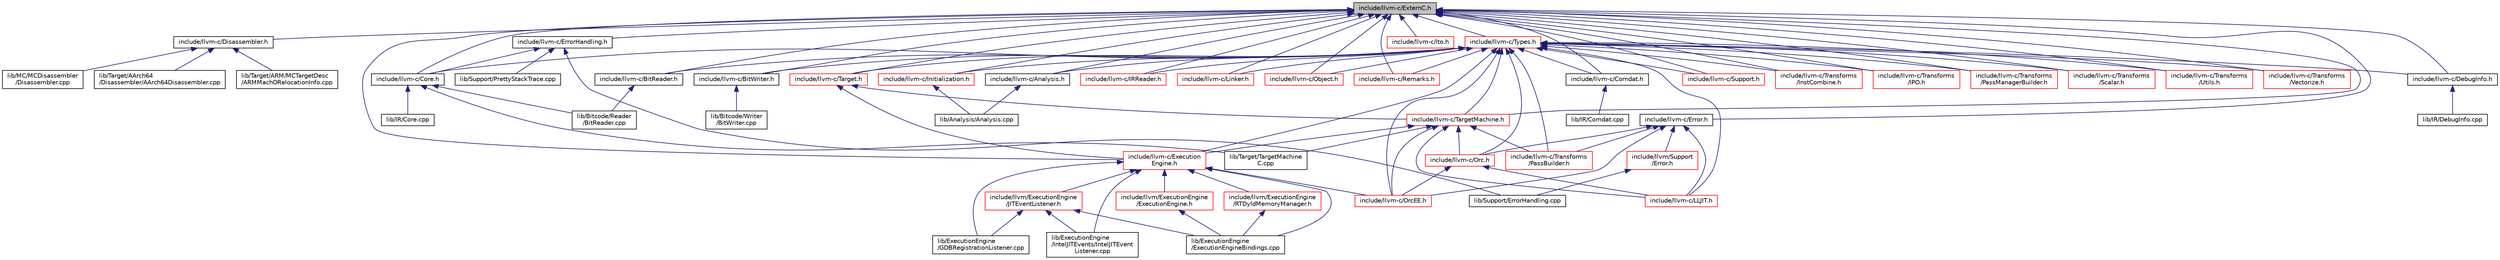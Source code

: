 digraph "include/llvm-c/ExternC.h"
{
 // LATEX_PDF_SIZE
  bgcolor="transparent";
  edge [fontname="Helvetica",fontsize="10",labelfontname="Helvetica",labelfontsize="10"];
  node [fontname="Helvetica",fontsize="10",shape=record];
  Node1 [label="include/llvm-c/ExternC.h",height=0.2,width=0.4,color="black", fillcolor="grey75", style="filled", fontcolor="black",tooltip=" "];
  Node1 -> Node2 [dir="back",color="midnightblue",fontsize="10",style="solid",fontname="Helvetica"];
  Node2 [label="include/llvm-c/Analysis.h",height=0.2,width=0.4,color="black",URL="$c_2Analysis_8h.html",tooltip=" "];
  Node2 -> Node3 [dir="back",color="midnightblue",fontsize="10",style="solid",fontname="Helvetica"];
  Node3 [label="lib/Analysis/Analysis.cpp",height=0.2,width=0.4,color="black",URL="$Analysis_2Analysis_8cpp.html",tooltip=" "];
  Node1 -> Node4 [dir="back",color="midnightblue",fontsize="10",style="solid",fontname="Helvetica"];
  Node4 [label="include/llvm-c/BitReader.h",height=0.2,width=0.4,color="black",URL="$BitReader_8h.html",tooltip=" "];
  Node4 -> Node5 [dir="back",color="midnightblue",fontsize="10",style="solid",fontname="Helvetica"];
  Node5 [label="lib/Bitcode/Reader\l/BitReader.cpp",height=0.2,width=0.4,color="black",URL="$BitReader_8cpp.html",tooltip=" "];
  Node1 -> Node6 [dir="back",color="midnightblue",fontsize="10",style="solid",fontname="Helvetica"];
  Node6 [label="include/llvm-c/BitWriter.h",height=0.2,width=0.4,color="black",URL="$BitWriter_8h.html",tooltip=" "];
  Node6 -> Node7 [dir="back",color="midnightblue",fontsize="10",style="solid",fontname="Helvetica"];
  Node7 [label="lib/Bitcode/Writer\l/BitWriter.cpp",height=0.2,width=0.4,color="black",URL="$BitWriter_8cpp.html",tooltip=" "];
  Node1 -> Node8 [dir="back",color="midnightblue",fontsize="10",style="solid",fontname="Helvetica"];
  Node8 [label="include/llvm-c/Comdat.h",height=0.2,width=0.4,color="black",URL="$c_2Comdat_8h.html",tooltip=" "];
  Node8 -> Node9 [dir="back",color="midnightblue",fontsize="10",style="solid",fontname="Helvetica"];
  Node9 [label="lib/IR/Comdat.cpp",height=0.2,width=0.4,color="black",URL="$Comdat_8cpp.html",tooltip=" "];
  Node1 -> Node10 [dir="back",color="midnightblue",fontsize="10",style="solid",fontname="Helvetica"];
  Node10 [label="include/llvm-c/Core.h",height=0.2,width=0.4,color="black",URL="$c_2Core_8h.html",tooltip=" "];
  Node10 -> Node5 [dir="back",color="midnightblue",fontsize="10",style="solid",fontname="Helvetica"];
  Node10 -> Node11 [dir="back",color="midnightblue",fontsize="10",style="solid",fontname="Helvetica"];
  Node11 [label="lib/IR/Core.cpp",height=0.2,width=0.4,color="black",URL="$IR_2Core_8cpp.html",tooltip=" "];
  Node10 -> Node12 [dir="back",color="midnightblue",fontsize="10",style="solid",fontname="Helvetica"];
  Node12 [label="lib/Target/TargetMachine\lC.cpp",height=0.2,width=0.4,color="black",URL="$TargetMachineC_8cpp.html",tooltip=" "];
  Node1 -> Node13 [dir="back",color="midnightblue",fontsize="10",style="solid",fontname="Helvetica"];
  Node13 [label="include/llvm-c/DebugInfo.h",height=0.2,width=0.4,color="black",URL="$c_2DebugInfo_8h.html",tooltip=" "];
  Node13 -> Node14 [dir="back",color="midnightblue",fontsize="10",style="solid",fontname="Helvetica"];
  Node14 [label="lib/IR/DebugInfo.cpp",height=0.2,width=0.4,color="black",URL="$DebugInfo_8cpp.html",tooltip=" "];
  Node1 -> Node15 [dir="back",color="midnightblue",fontsize="10",style="solid",fontname="Helvetica"];
  Node15 [label="include/llvm-c/Disassembler.h",height=0.2,width=0.4,color="black",URL="$include_2llvm-c_2Disassembler_8h.html",tooltip=" "];
  Node15 -> Node16 [dir="back",color="midnightblue",fontsize="10",style="solid",fontname="Helvetica"];
  Node16 [label="lib/MC/MCDisassembler\l/Disassembler.cpp",height=0.2,width=0.4,color="black",URL="$Disassembler_8cpp.html",tooltip=" "];
  Node15 -> Node17 [dir="back",color="midnightblue",fontsize="10",style="solid",fontname="Helvetica"];
  Node17 [label="lib/Target/AArch64\l/Disassembler/AArch64Disassembler.cpp",height=0.2,width=0.4,color="black",URL="$AArch64Disassembler_8cpp.html",tooltip=" "];
  Node15 -> Node18 [dir="back",color="midnightblue",fontsize="10",style="solid",fontname="Helvetica"];
  Node18 [label="lib/Target/ARM/MCTargetDesc\l/ARMMachORelocationInfo.cpp",height=0.2,width=0.4,color="black",URL="$ARMMachORelocationInfo_8cpp.html",tooltip=" "];
  Node1 -> Node19 [dir="back",color="midnightblue",fontsize="10",style="solid",fontname="Helvetica"];
  Node19 [label="include/llvm-c/Error.h",height=0.2,width=0.4,color="black",URL="$c_2Error_8h.html",tooltip=" "];
  Node19 -> Node20 [dir="back",color="midnightblue",fontsize="10",style="solid",fontname="Helvetica"];
  Node20 [label="include/llvm/Support\l/Error.h",height=0.2,width=0.4,color="red",URL="$Support_2Error_8h.html",tooltip=" "];
  Node20 -> Node3181 [dir="back",color="midnightblue",fontsize="10",style="solid",fontname="Helvetica"];
  Node3181 [label="lib/Support/ErrorHandling.cpp",height=0.2,width=0.4,color="black",URL="$ErrorHandling_8cpp.html",tooltip=" "];
  Node19 -> Node3497 [dir="back",color="midnightblue",fontsize="10",style="solid",fontname="Helvetica"];
  Node3497 [label="include/llvm-c/LLJIT.h",height=0.2,width=0.4,color="red",URL="$c_2LLJIT_8h.html",tooltip=" "];
  Node19 -> Node3498 [dir="back",color="midnightblue",fontsize="10",style="solid",fontname="Helvetica"];
  Node3498 [label="include/llvm-c/Orc.h",height=0.2,width=0.4,color="red",URL="$Orc_8h.html",tooltip=" "];
  Node3498 -> Node3497 [dir="back",color="midnightblue",fontsize="10",style="solid",fontname="Helvetica"];
  Node3498 -> Node3499 [dir="back",color="midnightblue",fontsize="10",style="solid",fontname="Helvetica"];
  Node3499 [label="include/llvm-c/OrcEE.h",height=0.2,width=0.4,color="red",URL="$OrcEE_8h.html",tooltip=" "];
  Node19 -> Node3499 [dir="back",color="midnightblue",fontsize="10",style="solid",fontname="Helvetica"];
  Node19 -> Node3500 [dir="back",color="midnightblue",fontsize="10",style="solid",fontname="Helvetica"];
  Node3500 [label="include/llvm-c/Transforms\l/PassBuilder.h",height=0.2,width=0.4,color="red",URL="$c_2Transforms_2PassBuilder_8h.html",tooltip=" "];
  Node1 -> Node3501 [dir="back",color="midnightblue",fontsize="10",style="solid",fontname="Helvetica"];
  Node3501 [label="include/llvm-c/ErrorHandling.h",height=0.2,width=0.4,color="black",URL="$c_2ErrorHandling_8h.html",tooltip=" "];
  Node3501 -> Node10 [dir="back",color="midnightblue",fontsize="10",style="solid",fontname="Helvetica"];
  Node3501 -> Node3181 [dir="back",color="midnightblue",fontsize="10",style="solid",fontname="Helvetica"];
  Node3501 -> Node3502 [dir="back",color="midnightblue",fontsize="10",style="solid",fontname="Helvetica"];
  Node3502 [label="lib/Support/PrettyStackTrace.cpp",height=0.2,width=0.4,color="black",URL="$PrettyStackTrace_8cpp.html",tooltip=" "];
  Node1 -> Node3503 [dir="back",color="midnightblue",fontsize="10",style="solid",fontname="Helvetica"];
  Node3503 [label="include/llvm-c/Execution\lEngine.h",height=0.2,width=0.4,color="red",URL="$c_2ExecutionEngine_8h.html",tooltip=" "];
  Node3503 -> Node774 [dir="back",color="midnightblue",fontsize="10",style="solid",fontname="Helvetica"];
  Node774 [label="include/llvm/ExecutionEngine\l/ExecutionEngine.h",height=0.2,width=0.4,color="red",URL="$ExecutionEngine_2ExecutionEngine_8h.html",tooltip=" "];
  Node774 -> Node777 [dir="back",color="midnightblue",fontsize="10",style="solid",fontname="Helvetica"];
  Node777 [label="lib/ExecutionEngine\l/ExecutionEngineBindings.cpp",height=0.2,width=0.4,color="black",URL="$ExecutionEngineBindings_8cpp.html",tooltip=" "];
  Node3503 -> Node817 [dir="back",color="midnightblue",fontsize="10",style="solid",fontname="Helvetica"];
  Node817 [label="include/llvm/ExecutionEngine\l/JITEventListener.h",height=0.2,width=0.4,color="red",URL="$JITEventListener_8h.html",tooltip=" "];
  Node817 -> Node777 [dir="back",color="midnightblue",fontsize="10",style="solid",fontname="Helvetica"];
  Node817 -> Node818 [dir="back",color="midnightblue",fontsize="10",style="solid",fontname="Helvetica"];
  Node818 [label="lib/ExecutionEngine\l/GDBRegistrationListener.cpp",height=0.2,width=0.4,color="black",URL="$GDBRegistrationListener_8cpp.html",tooltip=" "];
  Node817 -> Node586 [dir="back",color="midnightblue",fontsize="10",style="solid",fontname="Helvetica"];
  Node586 [label="lib/ExecutionEngine\l/IntelJITEvents/IntelJITEvent\lListener.cpp",height=0.2,width=0.4,color="black",URL="$IntelJITEventListener_8cpp.html",tooltip=" "];
  Node3503 -> Node799 [dir="back",color="midnightblue",fontsize="10",style="solid",fontname="Helvetica"];
  Node799 [label="include/llvm/ExecutionEngine\l/RTDyldMemoryManager.h",height=0.2,width=0.4,color="red",URL="$RTDyldMemoryManager_8h.html",tooltip=" "];
  Node799 -> Node777 [dir="back",color="midnightblue",fontsize="10",style="solid",fontname="Helvetica"];
  Node3503 -> Node3499 [dir="back",color="midnightblue",fontsize="10",style="solid",fontname="Helvetica"];
  Node3503 -> Node777 [dir="back",color="midnightblue",fontsize="10",style="solid",fontname="Helvetica"];
  Node3503 -> Node818 [dir="back",color="midnightblue",fontsize="10",style="solid",fontname="Helvetica"];
  Node3503 -> Node586 [dir="back",color="midnightblue",fontsize="10",style="solid",fontname="Helvetica"];
  Node1 -> Node3504 [dir="back",color="midnightblue",fontsize="10",style="solid",fontname="Helvetica"];
  Node3504 [label="include/llvm-c/Initialization.h",height=0.2,width=0.4,color="red",URL="$Initialization_8h.html",tooltip=" "];
  Node3504 -> Node3 [dir="back",color="midnightblue",fontsize="10",style="solid",fontname="Helvetica"];
  Node1 -> Node3507 [dir="back",color="midnightblue",fontsize="10",style="solid",fontname="Helvetica"];
  Node3507 [label="include/llvm-c/IRReader.h",height=0.2,width=0.4,color="red",URL="$c_2IRReader_8h.html",tooltip=" "];
  Node1 -> Node3508 [dir="back",color="midnightblue",fontsize="10",style="solid",fontname="Helvetica"];
  Node3508 [label="include/llvm-c/Linker.h",height=0.2,width=0.4,color="red",URL="$c_2Linker_8h.html",tooltip=" "];
  Node1 -> Node3509 [dir="back",color="midnightblue",fontsize="10",style="solid",fontname="Helvetica"];
  Node3509 [label="include/llvm-c/lto.h",height=0.2,width=0.4,color="red",URL="$lto_8h.html",tooltip=" "];
  Node1 -> Node3510 [dir="back",color="midnightblue",fontsize="10",style="solid",fontname="Helvetica"];
  Node3510 [label="include/llvm-c/Object.h",height=0.2,width=0.4,color="red",URL="$Object_8h.html",tooltip=" "];
  Node1 -> Node3511 [dir="back",color="midnightblue",fontsize="10",style="solid",fontname="Helvetica"];
  Node3511 [label="include/llvm-c/Remarks.h",height=0.2,width=0.4,color="red",URL="$Remarks_8h.html",tooltip=" "];
  Node1 -> Node3514 [dir="back",color="midnightblue",fontsize="10",style="solid",fontname="Helvetica"];
  Node3514 [label="include/llvm-c/Support.h",height=0.2,width=0.4,color="red",URL="$c_2Support_8h.html",tooltip=" "];
  Node1 -> Node3516 [dir="back",color="midnightblue",fontsize="10",style="solid",fontname="Helvetica"];
  Node3516 [label="include/llvm-c/Target.h",height=0.2,width=0.4,color="red",URL="$c_2Target_8h.html",tooltip=" "];
  Node3516 -> Node3503 [dir="back",color="midnightblue",fontsize="10",style="solid",fontname="Helvetica"];
  Node3516 -> Node3517 [dir="back",color="midnightblue",fontsize="10",style="solid",fontname="Helvetica"];
  Node3517 [label="include/llvm-c/TargetMachine.h",height=0.2,width=0.4,color="red",URL="$c_2TargetMachine_8h.html",tooltip=" "];
  Node3517 -> Node3503 [dir="back",color="midnightblue",fontsize="10",style="solid",fontname="Helvetica"];
  Node3517 -> Node3497 [dir="back",color="midnightblue",fontsize="10",style="solid",fontname="Helvetica"];
  Node3517 -> Node3498 [dir="back",color="midnightblue",fontsize="10",style="solid",fontname="Helvetica"];
  Node3517 -> Node3499 [dir="back",color="midnightblue",fontsize="10",style="solid",fontname="Helvetica"];
  Node3517 -> Node3500 [dir="back",color="midnightblue",fontsize="10",style="solid",fontname="Helvetica"];
  Node3517 -> Node12 [dir="back",color="midnightblue",fontsize="10",style="solid",fontname="Helvetica"];
  Node1 -> Node3517 [dir="back",color="midnightblue",fontsize="10",style="solid",fontname="Helvetica"];
  Node1 -> Node3519 [dir="back",color="midnightblue",fontsize="10",style="solid",fontname="Helvetica"];
  Node3519 [label="include/llvm-c/Transforms\l/InstCombine.h",height=0.2,width=0.4,color="red",URL="$c_2Transforms_2InstCombine_8h.html",tooltip=" "];
  Node1 -> Node3520 [dir="back",color="midnightblue",fontsize="10",style="solid",fontname="Helvetica"];
  Node3520 [label="include/llvm-c/Transforms\l/IPO.h",height=0.2,width=0.4,color="red",URL="$c_2Transforms_2IPO_8h.html",tooltip=" "];
  Node1 -> Node3521 [dir="back",color="midnightblue",fontsize="10",style="solid",fontname="Helvetica"];
  Node3521 [label="include/llvm-c/Transforms\l/PassManagerBuilder.h",height=0.2,width=0.4,color="red",URL="$c_2Transforms_2PassManagerBuilder_8h.html",tooltip=" "];
  Node1 -> Node3523 [dir="back",color="midnightblue",fontsize="10",style="solid",fontname="Helvetica"];
  Node3523 [label="include/llvm-c/Transforms\l/Scalar.h",height=0.2,width=0.4,color="red",URL="$c_2Transforms_2Scalar_8h.html",tooltip=" "];
  Node1 -> Node3524 [dir="back",color="midnightblue",fontsize="10",style="solid",fontname="Helvetica"];
  Node3524 [label="include/llvm-c/Transforms\l/Utils.h",height=0.2,width=0.4,color="red",URL="$c_2Transforms_2Utils_8h.html",tooltip=" "];
  Node1 -> Node3525 [dir="back",color="midnightblue",fontsize="10",style="solid",fontname="Helvetica"];
  Node3525 [label="include/llvm-c/Transforms\l/Vectorize.h",height=0.2,width=0.4,color="red",URL="$c_2Transforms_2Vectorize_8h.html",tooltip=" "];
  Node1 -> Node3526 [dir="back",color="midnightblue",fontsize="10",style="solid",fontname="Helvetica"];
  Node3526 [label="include/llvm-c/Types.h",height=0.2,width=0.4,color="red",URL="$Types_8h.html",tooltip=" "];
  Node3526 -> Node2 [dir="back",color="midnightblue",fontsize="10",style="solid",fontname="Helvetica"];
  Node3526 -> Node4 [dir="back",color="midnightblue",fontsize="10",style="solid",fontname="Helvetica"];
  Node3526 -> Node6 [dir="back",color="midnightblue",fontsize="10",style="solid",fontname="Helvetica"];
  Node3526 -> Node8 [dir="back",color="midnightblue",fontsize="10",style="solid",fontname="Helvetica"];
  Node3526 -> Node10 [dir="back",color="midnightblue",fontsize="10",style="solid",fontname="Helvetica"];
  Node3526 -> Node13 [dir="back",color="midnightblue",fontsize="10",style="solid",fontname="Helvetica"];
  Node3526 -> Node3503 [dir="back",color="midnightblue",fontsize="10",style="solid",fontname="Helvetica"];
  Node3526 -> Node3504 [dir="back",color="midnightblue",fontsize="10",style="solid",fontname="Helvetica"];
  Node3526 -> Node3507 [dir="back",color="midnightblue",fontsize="10",style="solid",fontname="Helvetica"];
  Node3526 -> Node3508 [dir="back",color="midnightblue",fontsize="10",style="solid",fontname="Helvetica"];
  Node3526 -> Node3497 [dir="back",color="midnightblue",fontsize="10",style="solid",fontname="Helvetica"];
  Node3526 -> Node3510 [dir="back",color="midnightblue",fontsize="10",style="solid",fontname="Helvetica"];
  Node3526 -> Node3498 [dir="back",color="midnightblue",fontsize="10",style="solid",fontname="Helvetica"];
  Node3526 -> Node3499 [dir="back",color="midnightblue",fontsize="10",style="solid",fontname="Helvetica"];
  Node3526 -> Node3511 [dir="back",color="midnightblue",fontsize="10",style="solid",fontname="Helvetica"];
  Node3526 -> Node3514 [dir="back",color="midnightblue",fontsize="10",style="solid",fontname="Helvetica"];
  Node3526 -> Node3516 [dir="back",color="midnightblue",fontsize="10",style="solid",fontname="Helvetica"];
  Node3526 -> Node3517 [dir="back",color="midnightblue",fontsize="10",style="solid",fontname="Helvetica"];
  Node3526 -> Node3519 [dir="back",color="midnightblue",fontsize="10",style="solid",fontname="Helvetica"];
  Node3526 -> Node3520 [dir="back",color="midnightblue",fontsize="10",style="solid",fontname="Helvetica"];
  Node3526 -> Node3500 [dir="back",color="midnightblue",fontsize="10",style="solid",fontname="Helvetica"];
  Node3526 -> Node3521 [dir="back",color="midnightblue",fontsize="10",style="solid",fontname="Helvetica"];
  Node3526 -> Node3523 [dir="back",color="midnightblue",fontsize="10",style="solid",fontname="Helvetica"];
  Node3526 -> Node3524 [dir="back",color="midnightblue",fontsize="10",style="solid",fontname="Helvetica"];
  Node3526 -> Node3525 [dir="back",color="midnightblue",fontsize="10",style="solid",fontname="Helvetica"];
}

